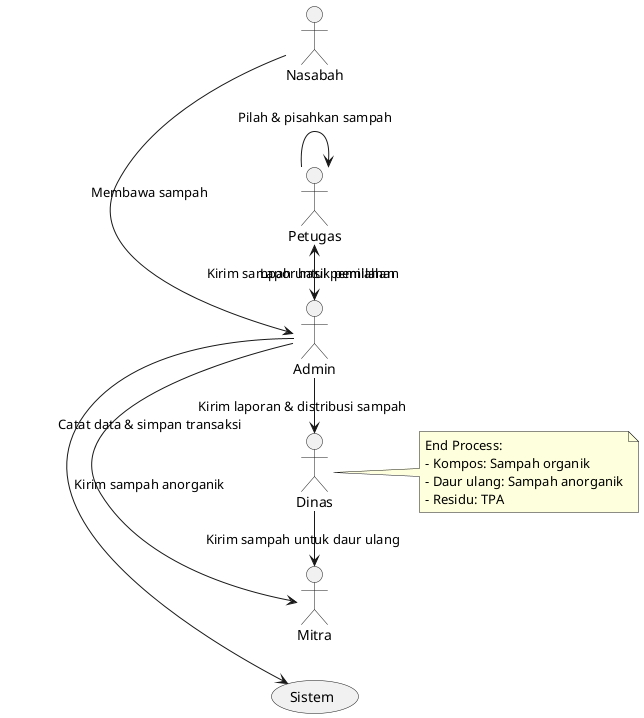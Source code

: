 @startuml
left to right direction
actor Nasabah
actor Admin
actor Petugas
actor Dinas
actor Mitra

Nasabah -> Admin : Membawa sampah
Admin -> (Sistem) : Catat data & simpan transaksi
Admin -> Petugas : Kirim sampah untuk pemilahan
Petugas -> Petugas : Pilah & pisahkan sampah
Petugas -> Admin : Lapor hasil pemilahan
Admin -> Mitra : Kirim sampah anorganik
Admin -> Dinas : Kirim laporan & distribusi sampah
Dinas -> Mitra : Kirim sampah untuk daur ulang

note right of Dinas
End Process:
- Kompos: Sampah organik
- Daur ulang: Sampah anorganik
- Residu: TPA
end note
@enduml
